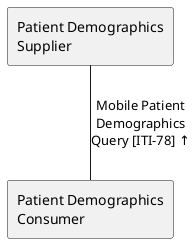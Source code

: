 @startuml
agent "Patient Demographics\nConsumer" as Client
agent "Patient Demographics\nSupplier" as Server
Server -- Client  : "Mobile Patient\nDemographics\nQuery [ITI-78] ↑" 
@enduml
